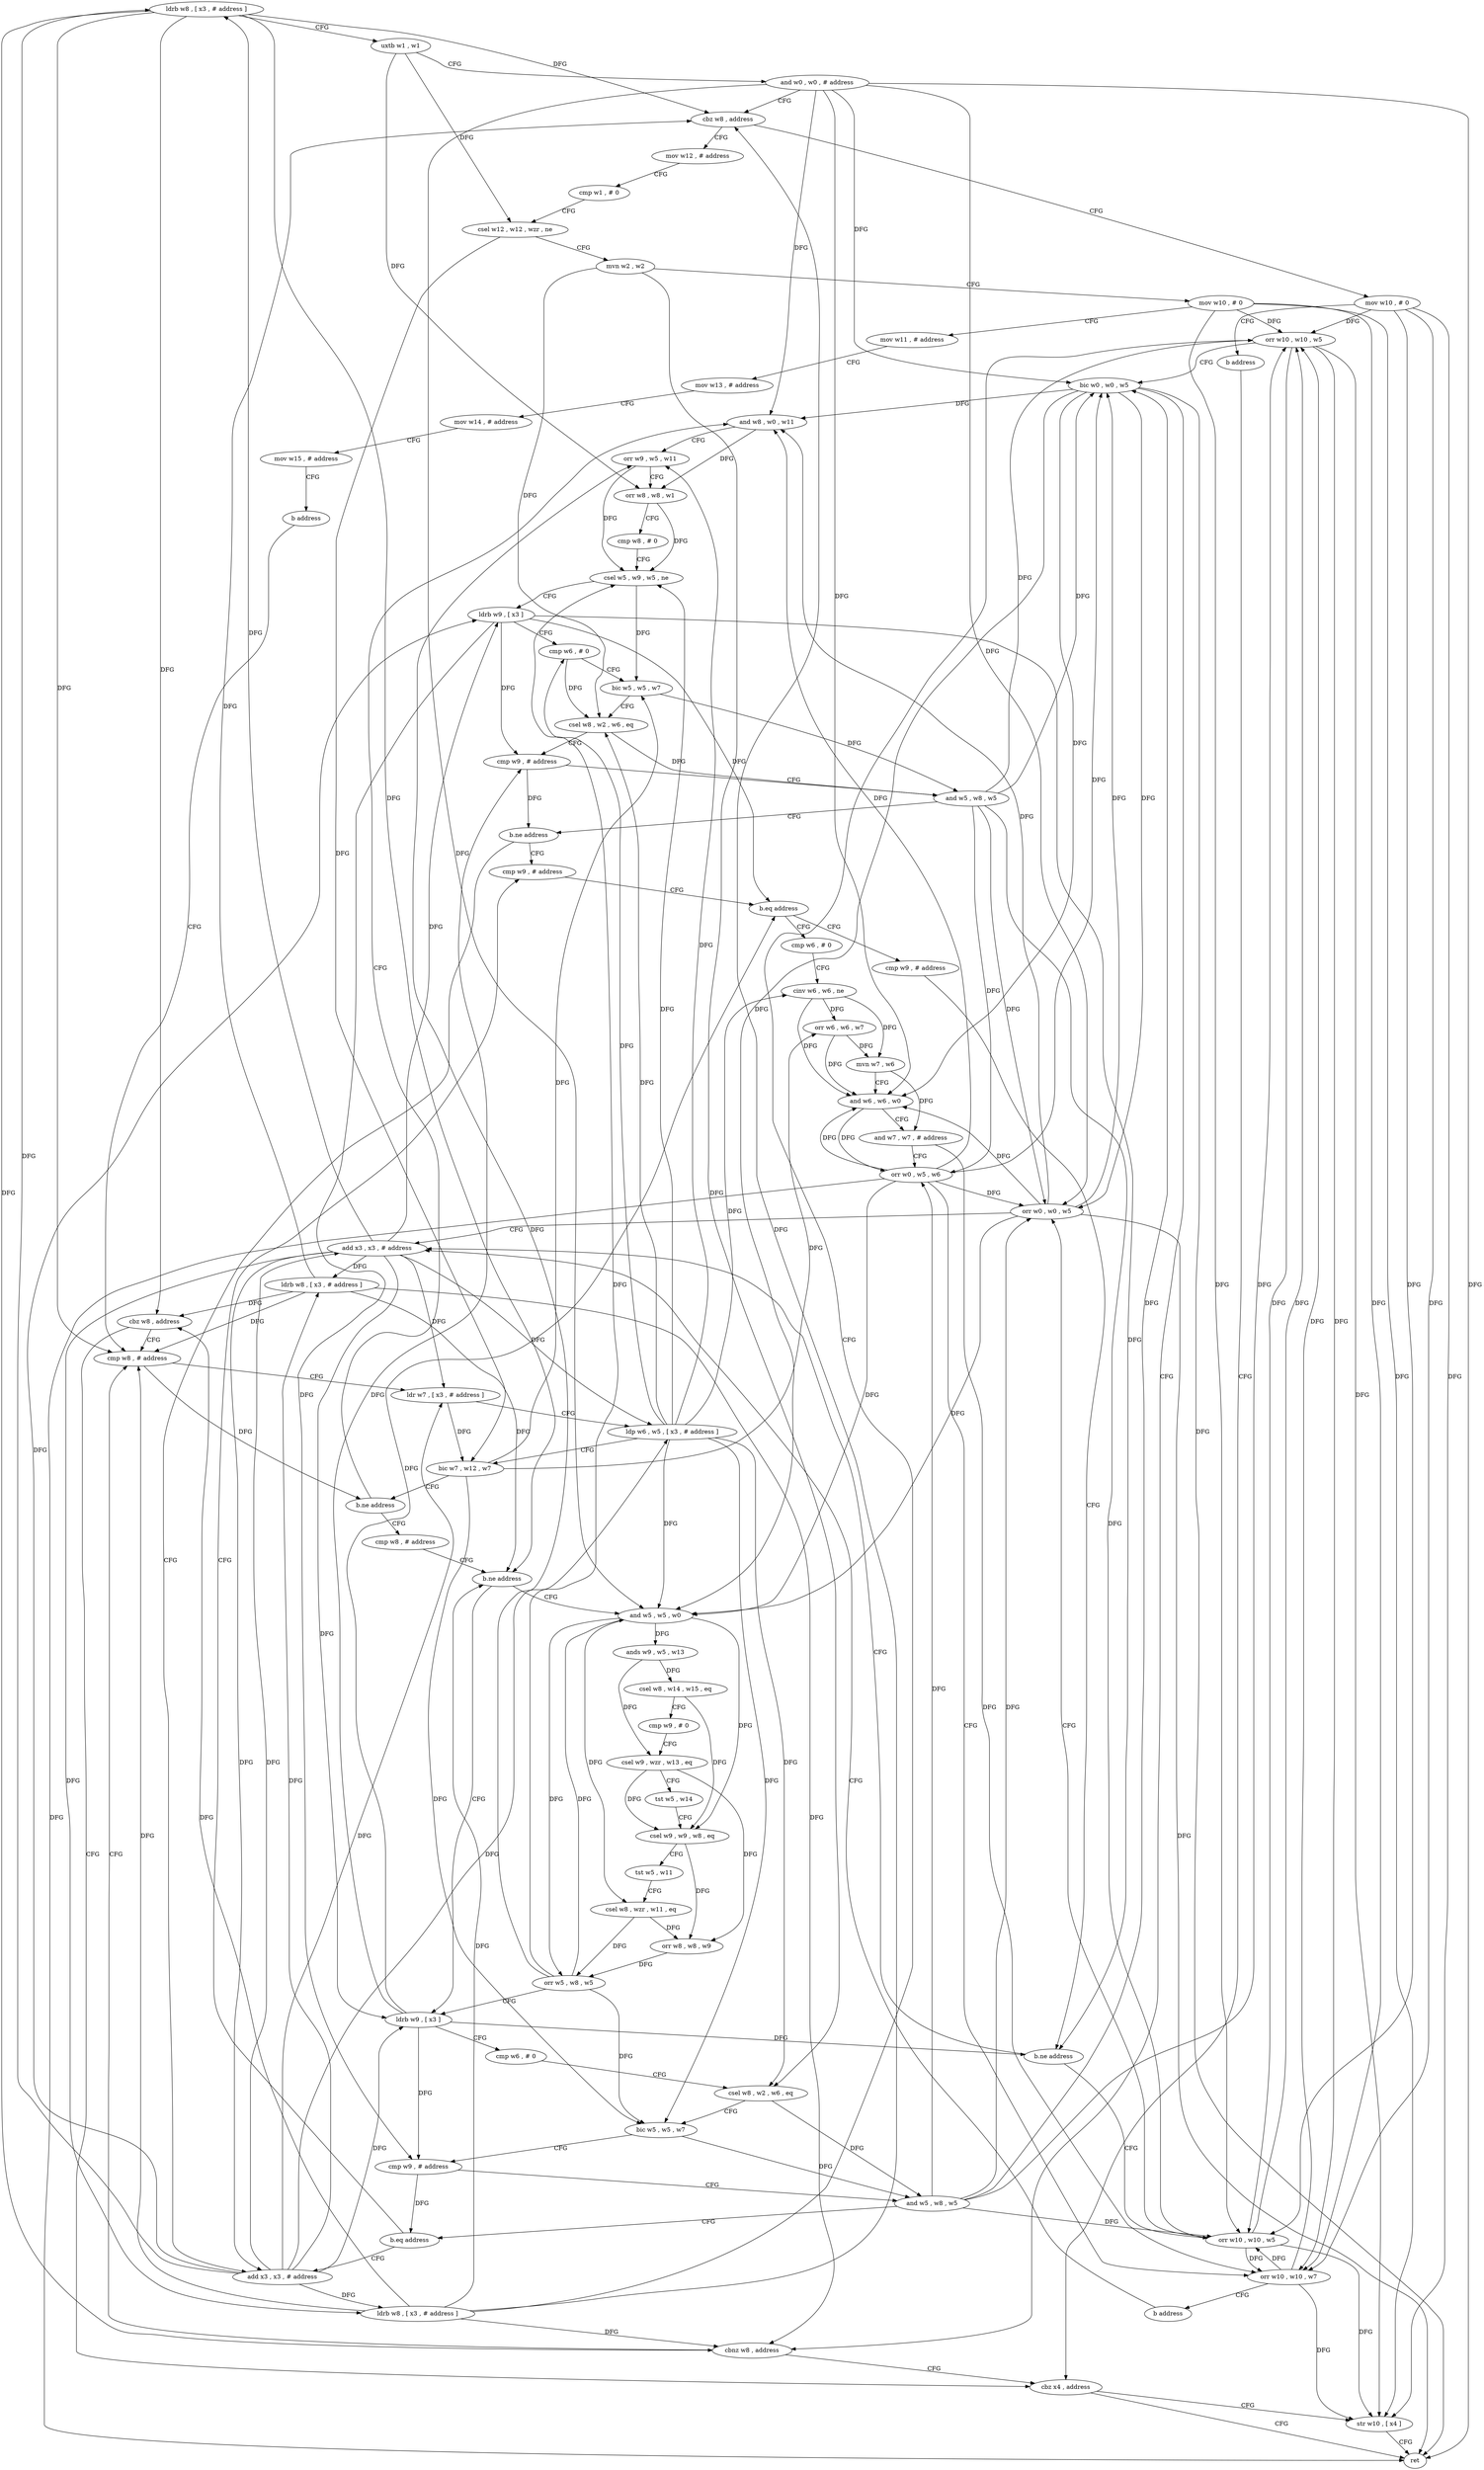 digraph "func" {
"4325528" [label = "ldrb w8 , [ x3 , # address ]" ]
"4325532" [label = "uxtb w1 , w1" ]
"4325536" [label = "and w0 , w0 , # address" ]
"4325540" [label = "cbz w8 , address" ]
"4325836" [label = "mov w10 , # 0" ]
"4325544" [label = "mov w12 , # address" ]
"4325840" [label = "b address" ]
"4325788" [label = "cbz x4 , address" ]
"4325548" [label = "cmp w1 , # 0" ]
"4325552" [label = "csel w12 , w12 , wzr , ne" ]
"4325556" [label = "mvn w2 , w2" ]
"4325560" [label = "mov w10 , # 0" ]
"4325564" [label = "mov w11 , # address" ]
"4325568" [label = "mov w13 , # address" ]
"4325572" [label = "mov w14 , # address" ]
"4325576" [label = "mov w15 , # address" ]
"4325580" [label = "b address" ]
"4325700" [label = "cmp w8 , # address" ]
"4325796" [label = "ret" ]
"4325792" [label = "str w10 , [ x4 ]" ]
"4325704" [label = "ldr w7 , [ x3 , # address ]" ]
"4325708" [label = "ldp w6 , w5 , [ x3 , # address ]" ]
"4325712" [label = "bic w7 , w12 , w7" ]
"4325716" [label = "b.ne address" ]
"4325584" [label = "cmp w8 , # address" ]
"4325720" [label = "and w8 , w0 , w11" ]
"4325588" [label = "b.ne address" ]
"4325636" [label = "ldrb w9 , [ x3 ]" ]
"4325592" [label = "and w5 , w5 , w0" ]
"4325724" [label = "orr w9 , w5 , w11" ]
"4325728" [label = "orr w8 , w8 , w1" ]
"4325732" [label = "cmp w8 , # 0" ]
"4325736" [label = "csel w5 , w9 , w5 , ne" ]
"4325740" [label = "ldrb w9 , [ x3 ]" ]
"4325744" [label = "cmp w6 , # 0" ]
"4325748" [label = "bic w5 , w5 , w7" ]
"4325752" [label = "csel w8 , w2 , w6 , eq" ]
"4325756" [label = "cmp w9 , # address" ]
"4325760" [label = "and w5 , w8 , w5" ]
"4325764" [label = "b.ne address" ]
"4325664" [label = "cmp w9 , # address" ]
"4325768" [label = "add x3 , x3 , # address" ]
"4325640" [label = "cmp w6 , # 0" ]
"4325644" [label = "csel w8 , w2 , w6 , eq" ]
"4325648" [label = "bic w5 , w5 , w7" ]
"4325652" [label = "cmp w9 , # address" ]
"4325656" [label = "and w5 , w8 , w5" ]
"4325660" [label = "b.eq address" ]
"4325596" [label = "ands w9 , w5 , w13" ]
"4325600" [label = "csel w8 , w14 , w15 , eq" ]
"4325604" [label = "cmp w9 , # 0" ]
"4325608" [label = "csel w9 , wzr , w13 , eq" ]
"4325612" [label = "tst w5 , w14" ]
"4325616" [label = "csel w9 , w9 , w8 , eq" ]
"4325620" [label = "tst w5 , w11" ]
"4325624" [label = "csel w8 , wzr , w11 , eq" ]
"4325628" [label = "orr w8 , w8 , w9" ]
"4325632" [label = "orr w5 , w8 , w5" ]
"4325668" [label = "b.eq address" ]
"4325800" [label = "cmp w6 , # 0" ]
"4325672" [label = "cmp w9 , # address" ]
"4325772" [label = "ldrb w8 , [ x3 , # address ]" ]
"4325776" [label = "orr w10 , w10 , w5" ]
"4325780" [label = "bic w0 , w0 , w5" ]
"4325784" [label = "cbnz w8 , address" ]
"4325804" [label = "cinv w6 , w6 , ne" ]
"4325808" [label = "orr w6 , w6 , w7" ]
"4325812" [label = "mvn w7 , w6" ]
"4325816" [label = "and w6 , w6 , w0" ]
"4325820" [label = "and w7 , w7 , # address" ]
"4325824" [label = "orr w0 , w5 , w6" ]
"4325828" [label = "orr w10 , w10 , w7" ]
"4325832" [label = "b address" ]
"4325688" [label = "add x3 , x3 , # address" ]
"4325676" [label = "b.ne address" ]
"4325680" [label = "orr w10 , w10 , w5" ]
"4325692" [label = "ldrb w8 , [ x3 , # address ]" ]
"4325696" [label = "cbz w8 , address" ]
"4325684" [label = "orr w0 , w0 , w5" ]
"4325528" -> "4325532" [ label = "CFG" ]
"4325528" -> "4325540" [ label = "DFG" ]
"4325528" -> "4325700" [ label = "DFG" ]
"4325528" -> "4325588" [ label = "DFG" ]
"4325528" -> "4325784" [ label = "DFG" ]
"4325528" -> "4325696" [ label = "DFG" ]
"4325532" -> "4325536" [ label = "CFG" ]
"4325532" -> "4325552" [ label = "DFG" ]
"4325532" -> "4325728" [ label = "DFG" ]
"4325536" -> "4325540" [ label = "CFG" ]
"4325536" -> "4325796" [ label = "DFG" ]
"4325536" -> "4325720" [ label = "DFG" ]
"4325536" -> "4325592" [ label = "DFG" ]
"4325536" -> "4325780" [ label = "DFG" ]
"4325536" -> "4325684" [ label = "DFG" ]
"4325536" -> "4325816" [ label = "DFG" ]
"4325540" -> "4325836" [ label = "CFG" ]
"4325540" -> "4325544" [ label = "CFG" ]
"4325836" -> "4325840" [ label = "CFG" ]
"4325836" -> "4325792" [ label = "DFG" ]
"4325836" -> "4325776" [ label = "DFG" ]
"4325836" -> "4325680" [ label = "DFG" ]
"4325836" -> "4325828" [ label = "DFG" ]
"4325544" -> "4325548" [ label = "CFG" ]
"4325840" -> "4325788" [ label = "CFG" ]
"4325788" -> "4325796" [ label = "CFG" ]
"4325788" -> "4325792" [ label = "CFG" ]
"4325548" -> "4325552" [ label = "CFG" ]
"4325552" -> "4325556" [ label = "CFG" ]
"4325552" -> "4325712" [ label = "DFG" ]
"4325556" -> "4325560" [ label = "CFG" ]
"4325556" -> "4325644" [ label = "DFG" ]
"4325556" -> "4325752" [ label = "DFG" ]
"4325560" -> "4325564" [ label = "CFG" ]
"4325560" -> "4325792" [ label = "DFG" ]
"4325560" -> "4325776" [ label = "DFG" ]
"4325560" -> "4325680" [ label = "DFG" ]
"4325560" -> "4325828" [ label = "DFG" ]
"4325564" -> "4325568" [ label = "CFG" ]
"4325568" -> "4325572" [ label = "CFG" ]
"4325572" -> "4325576" [ label = "CFG" ]
"4325576" -> "4325580" [ label = "CFG" ]
"4325580" -> "4325700" [ label = "CFG" ]
"4325700" -> "4325704" [ label = "CFG" ]
"4325700" -> "4325716" [ label = "DFG" ]
"4325792" -> "4325796" [ label = "CFG" ]
"4325704" -> "4325708" [ label = "CFG" ]
"4325704" -> "4325712" [ label = "DFG" ]
"4325708" -> "4325712" [ label = "CFG" ]
"4325708" -> "4325644" [ label = "DFG" ]
"4325708" -> "4325744" [ label = "DFG" ]
"4325708" -> "4325752" [ label = "DFG" ]
"4325708" -> "4325804" [ label = "DFG" ]
"4325708" -> "4325724" [ label = "DFG" ]
"4325708" -> "4325592" [ label = "DFG" ]
"4325708" -> "4325736" [ label = "DFG" ]
"4325708" -> "4325648" [ label = "DFG" ]
"4325712" -> "4325716" [ label = "CFG" ]
"4325712" -> "4325748" [ label = "DFG" ]
"4325712" -> "4325648" [ label = "DFG" ]
"4325712" -> "4325808" [ label = "DFG" ]
"4325716" -> "4325584" [ label = "CFG" ]
"4325716" -> "4325720" [ label = "CFG" ]
"4325584" -> "4325588" [ label = "CFG" ]
"4325720" -> "4325724" [ label = "CFG" ]
"4325720" -> "4325728" [ label = "DFG" ]
"4325588" -> "4325636" [ label = "CFG" ]
"4325588" -> "4325592" [ label = "CFG" ]
"4325636" -> "4325640" [ label = "CFG" ]
"4325636" -> "4325652" [ label = "DFG" ]
"4325636" -> "4325668" [ label = "DFG" ]
"4325636" -> "4325756" [ label = "DFG" ]
"4325636" -> "4325676" [ label = "DFG" ]
"4325592" -> "4325596" [ label = "DFG" ]
"4325592" -> "4325616" [ label = "DFG" ]
"4325592" -> "4325624" [ label = "DFG" ]
"4325592" -> "4325632" [ label = "DFG" ]
"4325724" -> "4325728" [ label = "CFG" ]
"4325724" -> "4325736" [ label = "DFG" ]
"4325728" -> "4325732" [ label = "CFG" ]
"4325728" -> "4325736" [ label = "DFG" ]
"4325732" -> "4325736" [ label = "CFG" ]
"4325736" -> "4325740" [ label = "CFG" ]
"4325736" -> "4325748" [ label = "DFG" ]
"4325740" -> "4325744" [ label = "CFG" ]
"4325740" -> "4325652" [ label = "DFG" ]
"4325740" -> "4325668" [ label = "DFG" ]
"4325740" -> "4325756" [ label = "DFG" ]
"4325740" -> "4325676" [ label = "DFG" ]
"4325744" -> "4325748" [ label = "CFG" ]
"4325744" -> "4325752" [ label = "DFG" ]
"4325748" -> "4325752" [ label = "CFG" ]
"4325748" -> "4325760" [ label = "DFG" ]
"4325752" -> "4325756" [ label = "CFG" ]
"4325752" -> "4325760" [ label = "DFG" ]
"4325756" -> "4325760" [ label = "CFG" ]
"4325756" -> "4325764" [ label = "DFG" ]
"4325760" -> "4325764" [ label = "CFG" ]
"4325760" -> "4325776" [ label = "DFG" ]
"4325760" -> "4325780" [ label = "DFG" ]
"4325760" -> "4325680" [ label = "DFG" ]
"4325760" -> "4325684" [ label = "DFG" ]
"4325760" -> "4325824" [ label = "DFG" ]
"4325764" -> "4325664" [ label = "CFG" ]
"4325764" -> "4325768" [ label = "CFG" ]
"4325664" -> "4325668" [ label = "CFG" ]
"4325768" -> "4325772" [ label = "DFG" ]
"4325768" -> "4325528" [ label = "DFG" ]
"4325768" -> "4325704" [ label = "DFG" ]
"4325768" -> "4325708" [ label = "DFG" ]
"4325768" -> "4325636" [ label = "DFG" ]
"4325768" -> "4325740" [ label = "DFG" ]
"4325768" -> "4325688" [ label = "DFG" ]
"4325768" -> "4325692" [ label = "DFG" ]
"4325640" -> "4325644" [ label = "CFG" ]
"4325644" -> "4325648" [ label = "CFG" ]
"4325644" -> "4325656" [ label = "DFG" ]
"4325648" -> "4325652" [ label = "CFG" ]
"4325648" -> "4325656" [ label = "DFG" ]
"4325652" -> "4325656" [ label = "CFG" ]
"4325652" -> "4325660" [ label = "DFG" ]
"4325656" -> "4325660" [ label = "CFG" ]
"4325656" -> "4325776" [ label = "DFG" ]
"4325656" -> "4325780" [ label = "DFG" ]
"4325656" -> "4325680" [ label = "DFG" ]
"4325656" -> "4325684" [ label = "DFG" ]
"4325656" -> "4325824" [ label = "DFG" ]
"4325660" -> "4325768" [ label = "CFG" ]
"4325660" -> "4325664" [ label = "CFG" ]
"4325596" -> "4325600" [ label = "DFG" ]
"4325596" -> "4325608" [ label = "DFG" ]
"4325600" -> "4325604" [ label = "CFG" ]
"4325600" -> "4325616" [ label = "DFG" ]
"4325604" -> "4325608" [ label = "CFG" ]
"4325608" -> "4325612" [ label = "CFG" ]
"4325608" -> "4325616" [ label = "DFG" ]
"4325608" -> "4325628" [ label = "DFG" ]
"4325612" -> "4325616" [ label = "CFG" ]
"4325616" -> "4325620" [ label = "CFG" ]
"4325616" -> "4325628" [ label = "DFG" ]
"4325620" -> "4325624" [ label = "CFG" ]
"4325624" -> "4325628" [ label = "DFG" ]
"4325624" -> "4325632" [ label = "DFG" ]
"4325628" -> "4325632" [ label = "DFG" ]
"4325632" -> "4325636" [ label = "CFG" ]
"4325632" -> "4325724" [ label = "DFG" ]
"4325632" -> "4325736" [ label = "DFG" ]
"4325632" -> "4325592" [ label = "DFG" ]
"4325632" -> "4325648" [ label = "DFG" ]
"4325668" -> "4325800" [ label = "CFG" ]
"4325668" -> "4325672" [ label = "CFG" ]
"4325800" -> "4325804" [ label = "CFG" ]
"4325672" -> "4325676" [ label = "CFG" ]
"4325772" -> "4325776" [ label = "CFG" ]
"4325772" -> "4325540" [ label = "DFG" ]
"4325772" -> "4325700" [ label = "DFG" ]
"4325772" -> "4325588" [ label = "DFG" ]
"4325772" -> "4325784" [ label = "DFG" ]
"4325772" -> "4325696" [ label = "DFG" ]
"4325776" -> "4325780" [ label = "CFG" ]
"4325776" -> "4325792" [ label = "DFG" ]
"4325776" -> "4325680" [ label = "DFG" ]
"4325776" -> "4325828" [ label = "DFG" ]
"4325780" -> "4325784" [ label = "CFG" ]
"4325780" -> "4325720" [ label = "DFG" ]
"4325780" -> "4325592" [ label = "DFG" ]
"4325780" -> "4325796" [ label = "DFG" ]
"4325780" -> "4325684" [ label = "DFG" ]
"4325780" -> "4325816" [ label = "DFG" ]
"4325784" -> "4325700" [ label = "CFG" ]
"4325784" -> "4325788" [ label = "CFG" ]
"4325804" -> "4325808" [ label = "DFG" ]
"4325804" -> "4325812" [ label = "DFG" ]
"4325804" -> "4325816" [ label = "DFG" ]
"4325808" -> "4325812" [ label = "DFG" ]
"4325808" -> "4325816" [ label = "DFG" ]
"4325812" -> "4325816" [ label = "CFG" ]
"4325812" -> "4325820" [ label = "DFG" ]
"4325816" -> "4325820" [ label = "CFG" ]
"4325816" -> "4325824" [ label = "DFG" ]
"4325820" -> "4325824" [ label = "CFG" ]
"4325820" -> "4325828" [ label = "DFG" ]
"4325824" -> "4325828" [ label = "CFG" ]
"4325824" -> "4325720" [ label = "DFG" ]
"4325824" -> "4325592" [ label = "DFG" ]
"4325824" -> "4325816" [ label = "DFG" ]
"4325824" -> "4325796" [ label = "DFG" ]
"4325824" -> "4325780" [ label = "DFG" ]
"4325824" -> "4325684" [ label = "DFG" ]
"4325828" -> "4325832" [ label = "CFG" ]
"4325828" -> "4325792" [ label = "DFG" ]
"4325828" -> "4325776" [ label = "DFG" ]
"4325828" -> "4325680" [ label = "DFG" ]
"4325832" -> "4325688" [ label = "CFG" ]
"4325688" -> "4325692" [ label = "DFG" ]
"4325688" -> "4325528" [ label = "DFG" ]
"4325688" -> "4325704" [ label = "DFG" ]
"4325688" -> "4325708" [ label = "DFG" ]
"4325688" -> "4325636" [ label = "DFG" ]
"4325688" -> "4325740" [ label = "DFG" ]
"4325688" -> "4325768" [ label = "DFG" ]
"4325688" -> "4325772" [ label = "DFG" ]
"4325676" -> "4325688" [ label = "CFG" ]
"4325676" -> "4325680" [ label = "CFG" ]
"4325680" -> "4325684" [ label = "CFG" ]
"4325680" -> "4325792" [ label = "DFG" ]
"4325680" -> "4325776" [ label = "DFG" ]
"4325680" -> "4325828" [ label = "DFG" ]
"4325692" -> "4325696" [ label = "DFG" ]
"4325692" -> "4325540" [ label = "DFG" ]
"4325692" -> "4325700" [ label = "DFG" ]
"4325692" -> "4325588" [ label = "DFG" ]
"4325692" -> "4325784" [ label = "DFG" ]
"4325696" -> "4325788" [ label = "CFG" ]
"4325696" -> "4325700" [ label = "CFG" ]
"4325684" -> "4325688" [ label = "CFG" ]
"4325684" -> "4325720" [ label = "DFG" ]
"4325684" -> "4325592" [ label = "DFG" ]
"4325684" -> "4325796" [ label = "DFG" ]
"4325684" -> "4325780" [ label = "DFG" ]
"4325684" -> "4325816" [ label = "DFG" ]
}
